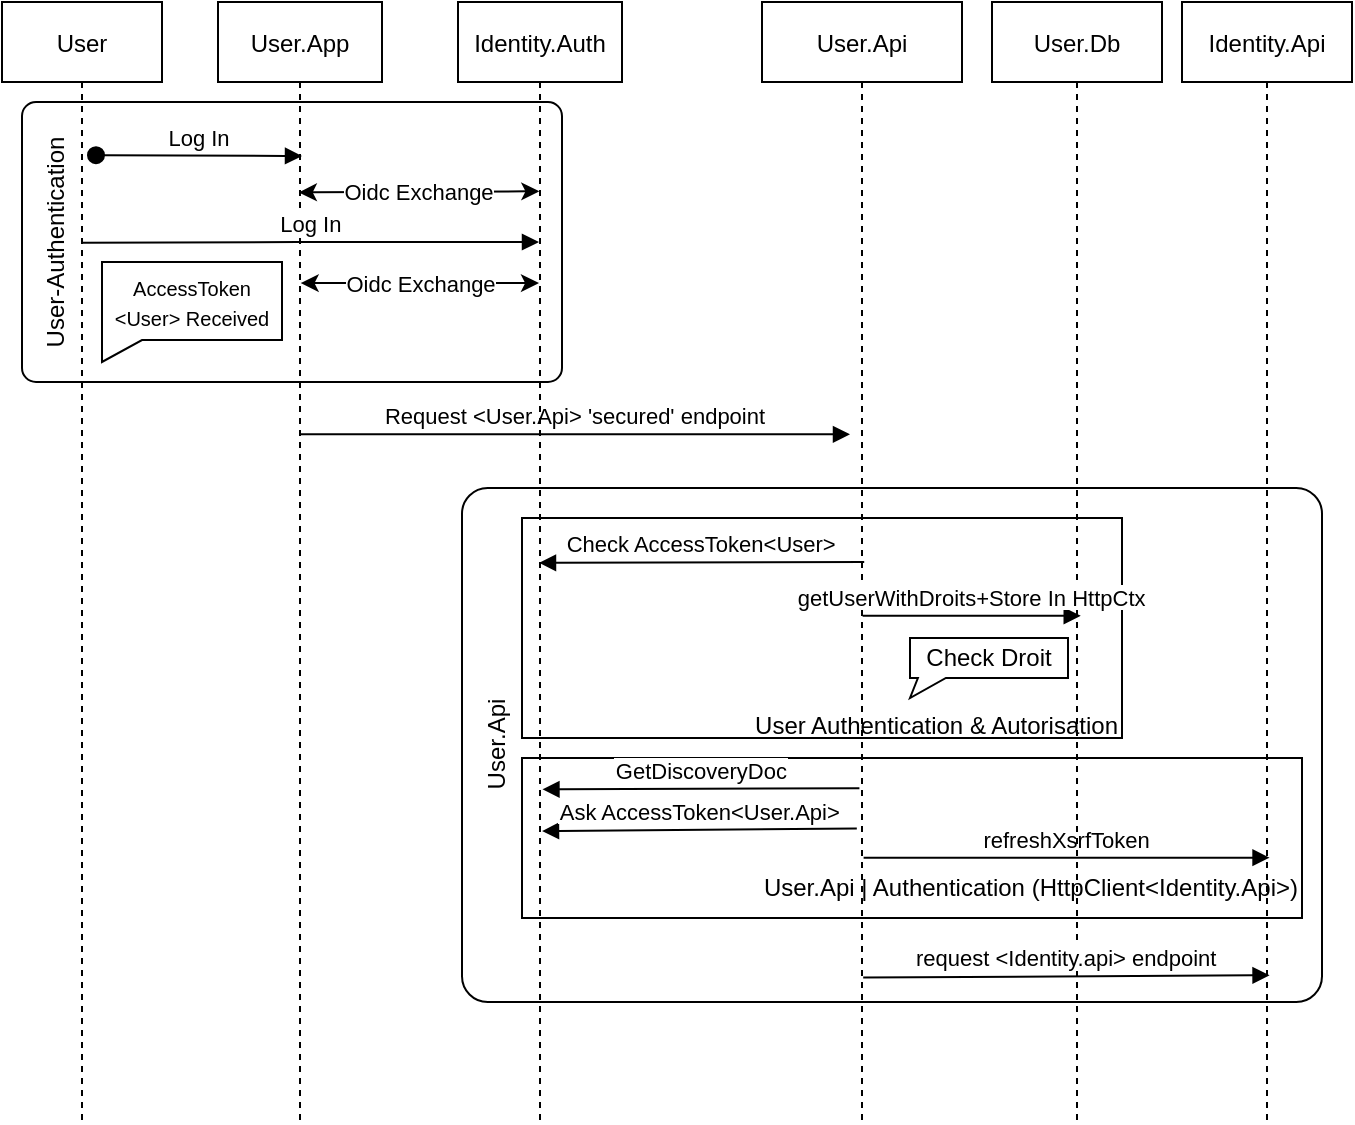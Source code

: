<mxfile version="22.1.21" type="device">
  <diagram id="kgpKYQtTHZ0yAKxKKP6v" name="Page-1">
    <mxGraphModel dx="1034" dy="511" grid="1" gridSize="10" guides="1" tooltips="1" connect="1" arrows="1" fold="1" page="1" pageScale="1" pageWidth="850" pageHeight="1100" math="0" shadow="0">
      <root>
        <mxCell id="0" />
        <mxCell id="1" parent="0" />
        <mxCell id="4mg8VnppKZb1lpq3KCTk-5" value="&lt;p style=&quot;line-height: 0%;&quot;&gt;User-Authentication&lt;br&gt;&lt;/p&gt;" style="rounded=1;whiteSpace=wrap;html=1;align=center;verticalAlign=top;spacing=0;horizontal=0;arcSize=5;" parent="1" vertex="1">
          <mxGeometry x="50" y="130" width="270" height="140" as="geometry" />
        </mxCell>
        <mxCell id="4mg8VnppKZb1lpq3KCTk-3" value="&lt;p style=&quot;line-height: 0%;&quot;&gt;&lt;span style=&quot;background-color: initial;&quot;&gt;User.Api&lt;/span&gt;&lt;/p&gt;" style="rounded=1;whiteSpace=wrap;html=1;align=center;verticalAlign=top;spacing=0;horizontal=0;arcSize=5;" parent="1" vertex="1">
          <mxGeometry x="270" y="323" width="430" height="257" as="geometry" />
        </mxCell>
        <mxCell id="a66V34djZB1lMs37rIlq-25" value="&lt;p style=&quot;line-height: 100%;&quot;&gt;&lt;br&gt;&lt;/p&gt;&lt;p style=&quot;line-height: 100%;&quot;&gt;&lt;br&gt;&lt;/p&gt;&lt;p style=&quot;line-height: 100%;&quot;&gt;&lt;br&gt;&lt;/p&gt;&lt;p style=&quot;line-height: 100%;&quot;&gt;&lt;br&gt;&lt;/p&gt;&lt;p style=&quot;line-height: 100%;&quot;&gt;User Authentication &amp;amp; Autorisation&lt;br&gt;&lt;/p&gt;" style="rounded=0;whiteSpace=wrap;html=1;align=right;" parent="1" vertex="1">
          <mxGeometry x="300" y="338" width="300" height="110" as="geometry" />
        </mxCell>
        <mxCell id="3nuBFxr9cyL0pnOWT2aG-1" value="User.App" style="shape=umlLifeline;perimeter=lifelinePerimeter;container=1;collapsible=0;recursiveResize=0;rounded=0;shadow=0;strokeWidth=1;" parent="1" vertex="1">
          <mxGeometry x="148" y="80" width="82" height="560" as="geometry" />
        </mxCell>
        <mxCell id="3nuBFxr9cyL0pnOWT2aG-8" value="Log In" style="verticalAlign=bottom;endArrow=block;shadow=0;strokeWidth=1;exitX=0.499;exitY=0.215;exitDx=0;exitDy=0;exitPerimeter=0;" parent="1" source="a66V34djZB1lMs37rIlq-3" target="3nuBFxr9cyL0pnOWT2aG-5" edge="1">
          <mxGeometry relative="1" as="geometry">
            <mxPoint x="85" y="200.05" as="sourcePoint" />
            <Array as="points">
              <mxPoint x="198" y="200" />
            </Array>
          </mxGeometry>
        </mxCell>
        <mxCell id="a66V34djZB1lMs37rIlq-3" value="User" style="shape=umlLifeline;perimeter=lifelinePerimeter;container=1;collapsible=0;recursiveResize=0;rounded=0;shadow=0;strokeWidth=1;" parent="1" vertex="1">
          <mxGeometry x="40" y="80" width="80" height="560" as="geometry" />
        </mxCell>
        <mxCell id="a66V34djZB1lMs37rIlq-8" value="Oidc Exchange" style="endArrow=classic;startArrow=classic;html=1;rounded=0;exitX=0.493;exitY=0.17;exitDx=0;exitDy=0;exitPerimeter=0;entryX=0.496;entryY=0.169;entryDx=0;entryDy=0;entryPerimeter=0;" parent="1" source="3nuBFxr9cyL0pnOWT2aG-1" target="3nuBFxr9cyL0pnOWT2aG-5" edge="1">
          <mxGeometry width="50" height="50" relative="1" as="geometry">
            <mxPoint x="194.67" y="174.325" as="sourcePoint" />
            <mxPoint x="314.67" y="175.64" as="targetPoint" />
          </mxGeometry>
        </mxCell>
        <mxCell id="a66V34djZB1lMs37rIlq-12" value="&lt;font style=&quot;font-size: 10px;&quot;&gt;AccessToken&lt;br&gt;&amp;lt;User&amp;gt; Received&lt;/font&gt;" style="shape=callout;whiteSpace=wrap;html=1;perimeter=calloutPerimeter;size=11;position=0;position2=0;base=20;" parent="1" vertex="1">
          <mxGeometry x="90" y="210" width="90" height="50" as="geometry" />
        </mxCell>
        <mxCell id="a66V34djZB1lMs37rIlq-5" value="Log In" style="verticalAlign=bottom;startArrow=oval;endArrow=block;startSize=8;shadow=0;strokeWidth=1;exitX=1.2;exitY=0.06;exitDx=0;exitDy=0;exitPerimeter=0;" parent="1" edge="1">
          <mxGeometry relative="1" as="geometry">
            <mxPoint x="87" y="156.6" as="sourcePoint" />
            <mxPoint x="190" y="157" as="targetPoint" />
          </mxGeometry>
        </mxCell>
        <mxCell id="a66V34djZB1lMs37rIlq-17" value="Request &lt;User.Api&gt; &#39;secured&#39; endpoint" style="verticalAlign=bottom;endArrow=block;shadow=0;strokeWidth=1;entryX=0.44;entryY=0.386;entryDx=0;entryDy=0;entryPerimeter=0;" parent="1" source="3nuBFxr9cyL0pnOWT2aG-1" edge="1" target="a66V34djZB1lMs37rIlq-1">
          <mxGeometry relative="1" as="geometry">
            <mxPoint x="101.33" y="211.37" as="sourcePoint" />
            <mxPoint x="432.5" y="295.28" as="targetPoint" />
            <Array as="points" />
          </mxGeometry>
        </mxCell>
        <mxCell id="a66V34djZB1lMs37rIlq-22" value="Check AccessToken&lt;User&gt;" style="verticalAlign=bottom;endArrow=block;shadow=0;strokeWidth=1;exitX=0.511;exitY=0.45;exitDx=0;exitDy=0;exitPerimeter=0;" parent="1" edge="1">
          <mxGeometry relative="1" as="geometry">
            <mxPoint x="471.1" y="360" as="sourcePoint" />
            <mxPoint x="308.5" y="360.4" as="targetPoint" />
            <Array as="points" />
          </mxGeometry>
        </mxCell>
        <mxCell id="a66V34djZB1lMs37rIlq-11" value="Oidc Exchange" style="endArrow=classic;startArrow=classic;html=1;rounded=0;exitX=0.504;exitY=0.251;exitDx=0;exitDy=0;exitPerimeter=0;" parent="1" source="3nuBFxr9cyL0pnOWT2aG-1" target="3nuBFxr9cyL0pnOWT2aG-5" edge="1">
          <mxGeometry width="50" height="50" relative="1" as="geometry">
            <mxPoint x="194.67" y="220.325" as="sourcePoint" />
            <mxPoint x="314.67" y="221.64" as="targetPoint" />
          </mxGeometry>
        </mxCell>
        <mxCell id="a66V34djZB1lMs37rIlq-29" value="&lt;p style=&quot;line-height: 100%;&quot;&gt;&lt;br&gt;&lt;/p&gt;&lt;p style=&quot;line-height: 100%;&quot;&gt;&lt;br&gt;&lt;/p&gt;&lt;p style=&quot;line-height: 100%;&quot;&gt;&lt;span style=&quot;background-color: initial;&quot;&gt;User.Api | Authentication (HttpClient&amp;lt;Identity.Api&amp;gt;)&lt;/span&gt;&lt;br&gt;&lt;/p&gt;" style="rounded=0;whiteSpace=wrap;html=1;align=right;" parent="1" vertex="1">
          <mxGeometry x="300" y="458" width="390" height="80" as="geometry" />
        </mxCell>
        <mxCell id="a66V34djZB1lMs37rIlq-31" value="GetDiscoveryDoc" style="verticalAlign=bottom;endArrow=block;shadow=0;strokeWidth=1;exitX=0.487;exitY=0.652;exitDx=0;exitDy=0;exitPerimeter=0;entryX=0.515;entryY=0.653;entryDx=0;entryDy=0;entryPerimeter=0;" parent="1" edge="1">
          <mxGeometry relative="1" as="geometry">
            <mxPoint x="468.7" y="473.12" as="sourcePoint" />
            <mxPoint x="310.23" y="473.68" as="targetPoint" />
            <Array as="points" />
          </mxGeometry>
        </mxCell>
        <mxCell id="a66V34djZB1lMs37rIlq-32" value="refreshXsrfToken" style="verticalAlign=bottom;endArrow=block;shadow=0;strokeWidth=1;exitX=0.508;exitY=0.714;exitDx=0;exitDy=0;exitPerimeter=0;entryX=0.515;entryY=0.714;entryDx=0;entryDy=0;entryPerimeter=0;" parent="1" edge="1">
          <mxGeometry relative="1" as="geometry">
            <mxPoint x="470.8" y="507.84" as="sourcePoint" />
            <mxPoint x="673.775" y="507.84" as="targetPoint" />
            <Array as="points" />
          </mxGeometry>
        </mxCell>
        <mxCell id="3nuBFxr9cyL0pnOWT2aG-5" value="Identity.Auth" style="shape=umlLifeline;perimeter=lifelinePerimeter;container=1;collapsible=0;recursiveResize=0;rounded=0;shadow=0;strokeWidth=1;" parent="1" vertex="1">
          <mxGeometry x="268" y="80" width="82" height="560" as="geometry" />
        </mxCell>
        <mxCell id="a66V34djZB1lMs37rIlq-1" value="User.Api" style="shape=umlLifeline;perimeter=lifelinePerimeter;container=1;collapsible=0;recursiveResize=0;rounded=0;shadow=0;strokeWidth=1;" parent="1" vertex="1">
          <mxGeometry x="420" y="80" width="100" height="560" as="geometry" />
        </mxCell>
        <mxCell id="a66V34djZB1lMs37rIlq-24" value="Check Droit" style="shape=callout;whiteSpace=wrap;html=1;perimeter=calloutPerimeter;size=10;position=0.05;position2=0;base=14;" parent="a66V34djZB1lMs37rIlq-1" vertex="1">
          <mxGeometry x="74" y="318" width="79" height="30" as="geometry" />
        </mxCell>
        <mxCell id="a66V34djZB1lMs37rIlq-20" value="User.Db" style="shape=umlLifeline;perimeter=lifelinePerimeter;container=1;collapsible=0;recursiveResize=0;rounded=0;shadow=0;strokeWidth=1;" parent="1" vertex="1">
          <mxGeometry x="535" y="80" width="85" height="560" as="geometry" />
        </mxCell>
        <mxCell id="a66V34djZB1lMs37rIlq-23" value="getUserWithDroits+Store In HttpCtx" style="verticalAlign=bottom;endArrow=block;shadow=0;strokeWidth=1;exitX=0.503;exitY=0.498;exitDx=0;exitDy=0;exitPerimeter=0;entryX=0.522;entryY=0.498;entryDx=0;entryDy=0;entryPerimeter=0;" parent="1" edge="1">
          <mxGeometry relative="1" as="geometry">
            <mxPoint x="470.3" y="386.88" as="sourcePoint" />
            <mxPoint x="579.37" y="386.88" as="targetPoint" />
            <Array as="points" />
          </mxGeometry>
        </mxCell>
        <mxCell id="a66V34djZB1lMs37rIlq-34" value="Ask AccessToken&lt;User.Api&gt;" style="verticalAlign=bottom;endArrow=block;shadow=0;strokeWidth=1;exitX=0.474;exitY=0.688;exitDx=0;exitDy=0;exitPerimeter=0;entryX=0.515;entryY=0.653;entryDx=0;entryDy=0;entryPerimeter=0;" parent="1" edge="1">
          <mxGeometry relative="1" as="geometry">
            <mxPoint x="467.4" y="493.28" as="sourcePoint" />
            <mxPoint x="310" y="494.56" as="targetPoint" />
            <Array as="points" />
          </mxGeometry>
        </mxCell>
        <mxCell id="a66V34djZB1lMs37rIlq-35" value="Identity.Api" style="shape=umlLifeline;perimeter=lifelinePerimeter;container=1;collapsible=0;recursiveResize=0;rounded=0;shadow=0;strokeWidth=1;" parent="1" vertex="1">
          <mxGeometry x="630" y="80" width="85" height="560" as="geometry" />
        </mxCell>
        <mxCell id="a66V34djZB1lMs37rIlq-36" value="request &lt;Identity.api&gt; endpoint" style="verticalAlign=bottom;endArrow=block;shadow=0;strokeWidth=1;exitX=0.506;exitY=0.821;exitDx=0;exitDy=0;exitPerimeter=0;entryX=0.515;entryY=0.819;entryDx=0;entryDy=0;entryPerimeter=0;" parent="1" edge="1">
          <mxGeometry relative="1" as="geometry">
            <mxPoint x="470.6" y="567.76" as="sourcePoint" />
            <mxPoint x="673.775" y="566.64" as="targetPoint" />
            <Array as="points" />
          </mxGeometry>
        </mxCell>
      </root>
    </mxGraphModel>
  </diagram>
</mxfile>
